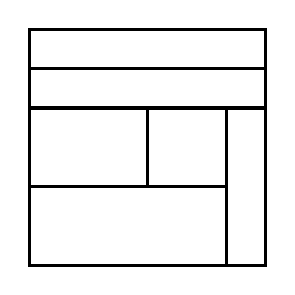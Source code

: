 \begin{tikzpicture}[very thick, scale=.5]
    \draw (0,5) rectangle (6,6);
    \draw (0,4) rectangle (6,5);
    \draw (0,2) rectangle (3,4);
    \draw (3,2) rectangle (5,4);
    \draw (0,0) rectangle (5,2);
    \draw (5,0) rectangle (6,4);
\end{tikzpicture}
